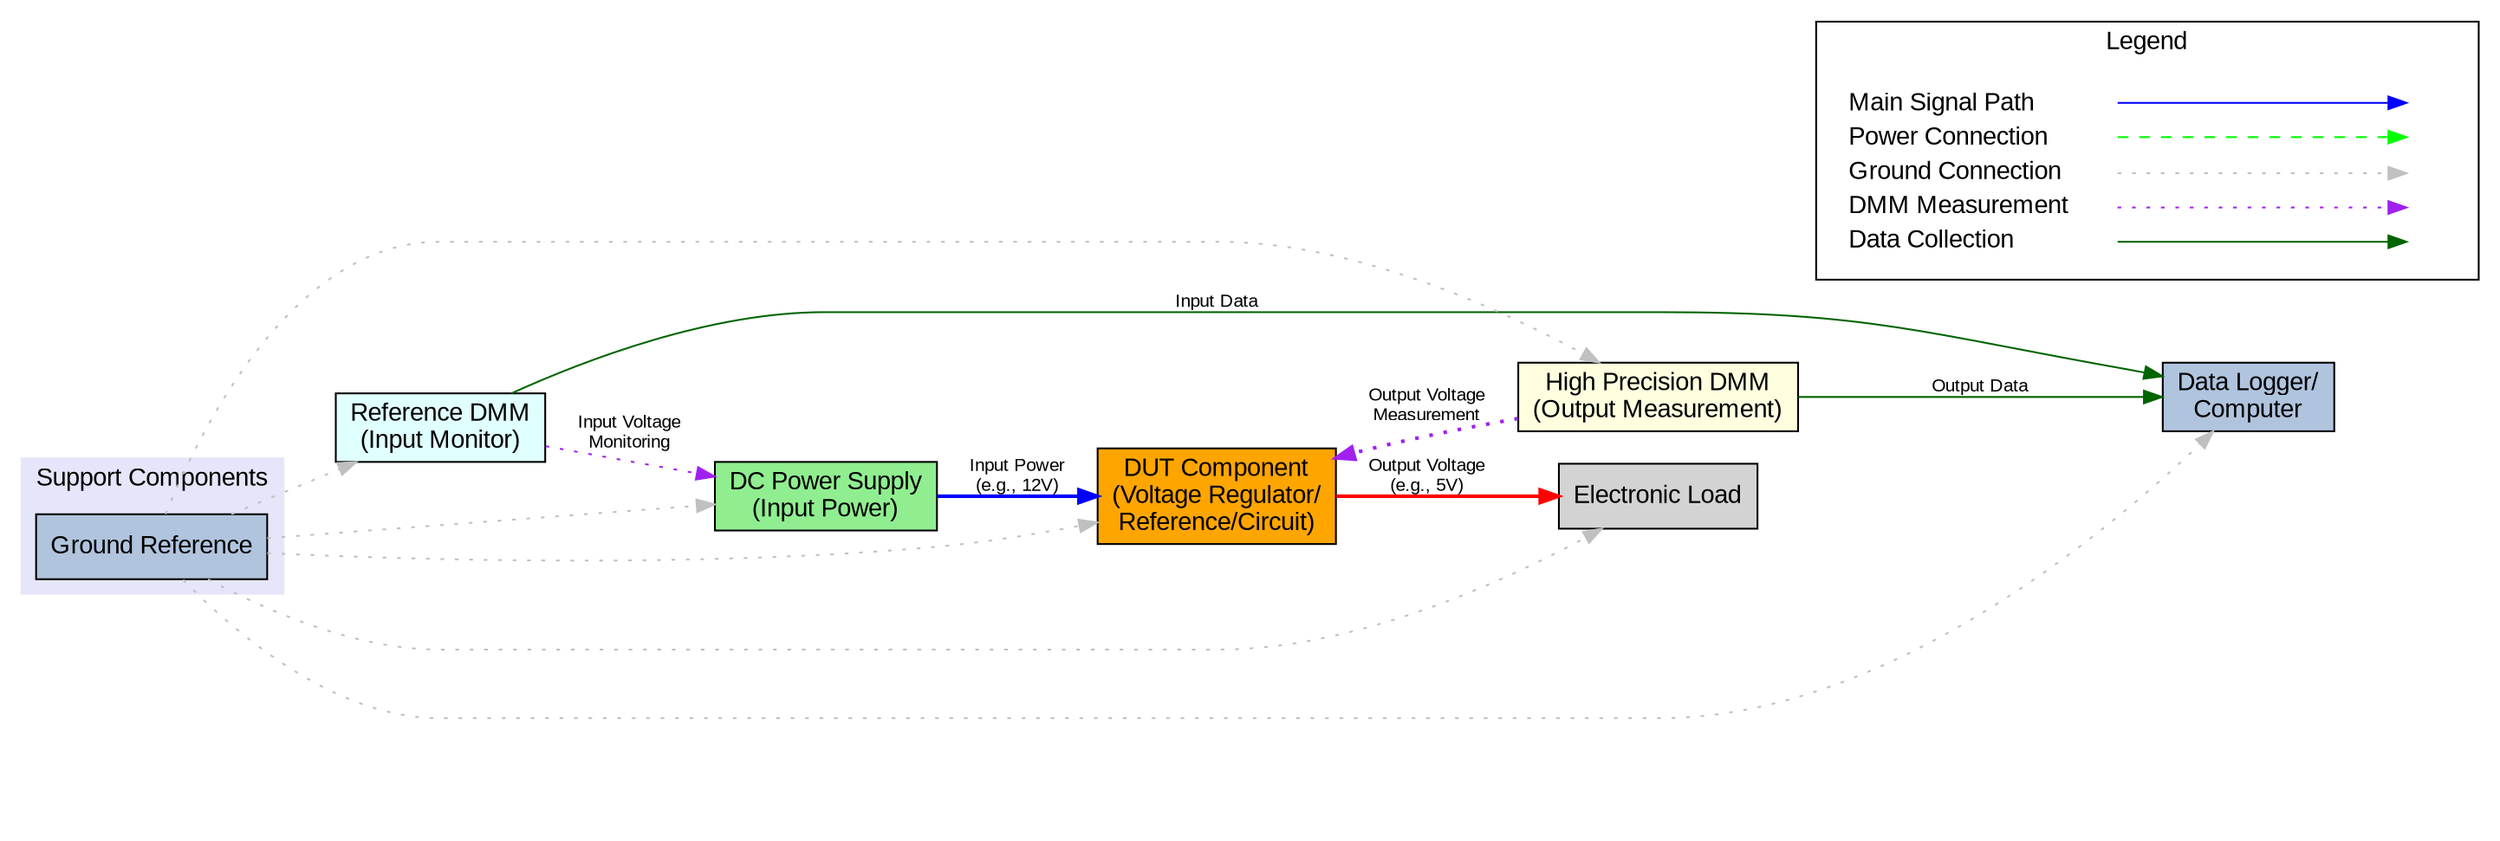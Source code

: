 digraph voltage_accuracy_test {
    // Graph settings
    rankdir=LR;
    node [shape=box, style=filled, fontname="Arial"];
    edge [fontname="Arial", fontsize=10];
    
    // Force ranking to organize layout - legend at top left
    {rank=source; legend_cluster;}
    {rank=same; power_supply;}
    {rank=same; dmm_ref;}
    {rank=same; dut;}
    {rank=same; load_box; dmm_output;}
    {rank=sink; data_logger;}
    
    // Legend subgraph - positioned at top left
    subgraph cluster_legend { 
        label = "Legend";
        fontname = "Arial";
        rankdir=TB;
        rank=source;
        node [shape=plaintext, style="", fillcolor=none];
        legend_cluster [style=invis]; // invisible node for ranking
        key [label=<<table border="0" cellpadding="2" cellspacing="0" cellborder="0">
            <tr><td align="left" port="i1" width="150">Main Signal Path</td></tr>
            <tr><td align="left" port="i2">Power Connection</td></tr>
            <tr><td align="left" port="i3">Ground Connection</td></tr>
            <tr><td align="left" port="i4">DMM Measurement</td></tr>
            <tr><td align="left" port="i5">Data Collection</td></tr>
            </table>>]
        key2 [label=<<table border="0" cellpadding="2" cellspacing="0" cellborder="0">
            <tr><td port="i1">&nbsp;</td></tr>
            <tr><td port="i2">&nbsp;</td></tr>
            <tr><td port="i3">&nbsp;</td></tr>
            <tr><td port="i4">&nbsp;</td></tr>
            <tr><td port="i5">&nbsp;</td></tr>
        </table>>]
        key:i1:e -> key2:i1:w [color=blue, penwidth=1]
        key:i2:e -> key2:i2:w [color=green, penwidth=1, style=dashed]
        key:i3:e -> key2:i3:w [color=gray, penwidth=1, style=dotted]
        key:i4:e -> key2:i4:w [color=purple, penwidth=1, style=dotted]
        key:i5:e -> key2:i5:w [color=darkgreen, penwidth=1]
    }
    
    // Define node styles
    subgraph cluster_instruments {
        label="Test Instruments";
        style=filled;
        color=lightgray;

        power_supply [label="DC Power Supply\n(Input Power)", fillcolor=lightgreen];
        dmm_ref [label="Reference DMM\n(Input Monitor)", fillcolor=lightcyan];
        dmm_output [label="High Precision DMM\n(Output Measurement)", fillcolor=lightyellow];
        data_logger [label="Data Logger/\nComputer", fillcolor=lightsteelblue];
    }
    
    subgraph cluster_dut_section {
        label="Device Under Test Section";
        style=filled;
        color=lightpink;
        
        dut [label="DUT Component\n(Voltage Regulator/\nReference/Circuit)", fillcolor=orange];
        load_box [label="Electronic Load", fillcolor=lightgray];
    }
    
    subgraph cluster_support {
        label="Support Components";
        fontname="Arial";
        style=filled;
        color=lavender;
        
        ground [label="Ground Reference", fillcolor=lightsteelblue];
    }
    
    // === MAIN SIGNAL PATH ===
    power_supply -> dut [label="Input Power\n(e.g., 12V)", color=blue, penwidth=2, weight=10];
    dut -> load_box [label="Output Voltage\n(e.g., 5V)", color=red, penwidth=2, weight=10];
    
    // === MEASUREMENT CONNECTIONS ===
    dmm_ref -> power_supply [label="Input Voltage\nMonitoring", color=purple, penwidth=1, style=dotted];
    dmm_output -> dut [label="Output Voltage\nMeasurement", color=purple, penwidth=2, style=dotted];
    
    // === DATA COLLECTION ===
    dmm_ref -> data_logger [label="Input Data", color=darkgreen, penwidth=1];
    dmm_output -> data_logger [label="Output Data", color=darkgreen, penwidth=1];
    
    // === GROUND CONNECTIONS ===
    ground -> power_supply [style=dotted, color=gray, penwidth=1];
    ground -> dut [style=dotted, color=gray, penwidth=1];
    ground -> dmm_ref [style=dotted, color=gray, penwidth=1];
    ground -> dmm_output [style=dotted, color=gray, penwidth=1];
    ground -> load_box [style=dotted, color=gray, penwidth=1];
    ground -> data_logger [style=dotted, color=gray, penwidth=1];

}

